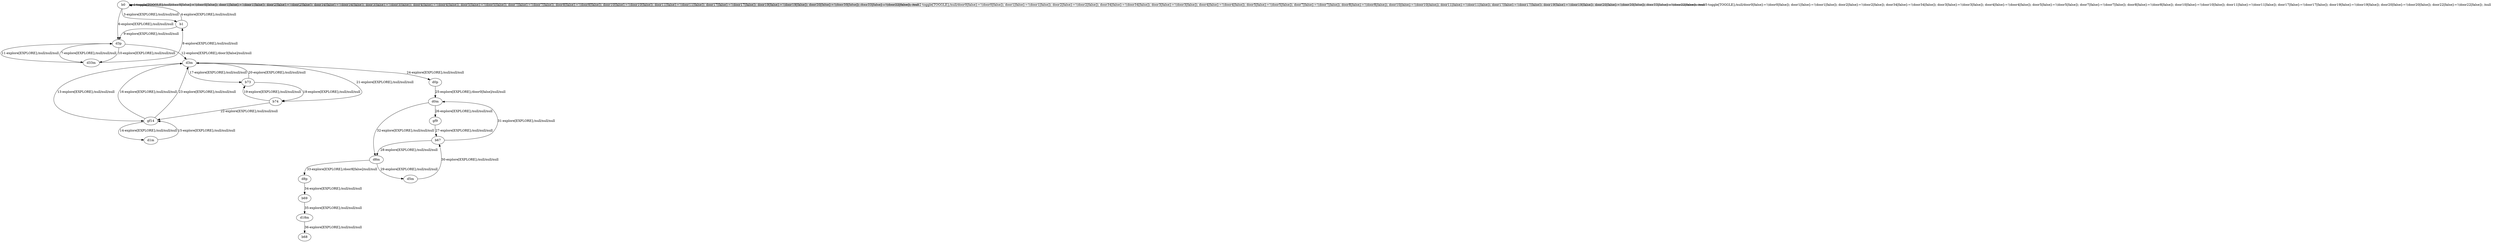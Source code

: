 # Total number of goals covered by this test: 1
# d18m --> b68

digraph g {
"b0" -> "b0" [label = "1-toggle[TOGGLE];/null/door0[false]:=!(door0[false]); door1[false]:=!(door1[false]); door2[false]:=!(door2[false]); door34[false]:=!(door34[false]); door3[false]:=!(door3[false]); door4[false]:=!(door4[false]); door5[false]:=!(door5[false]); door7[false]:=!(door7[false]); door8[false]:=!(door8[false]); door10[false]:=!(door10[false]); door11[false]:=!(door11[false]); door17[false]:=!(door17[false]); door19[false]:=!(door19[false]); door20[false]:=!(door20[false]); door22[false]:=!(door22[false]); /null"];
"b0" -> "b0" [label = "2-toggle[TOGGLE];/null/door0[false]:=!(door0[false]); door1[false]:=!(door1[false]); door2[false]:=!(door2[false]); door34[false]:=!(door34[false]); door3[false]:=!(door3[false]); door4[false]:=!(door4[false]); door5[false]:=!(door5[false]); door7[false]:=!(door7[false]); door8[false]:=!(door8[false]); door10[false]:=!(door10[false]); door11[false]:=!(door11[false]); door17[false]:=!(door17[false]); door19[false]:=!(door19[false]); door20[false]:=!(door20[false]); door22[false]:=!(door22[false]); /null"];
"b0" -> "b1" [label = "3-explore[EXPLORE];/null/null/null"];
"b1" -> "b0" [label = "4-explore[EXPLORE];/null/null/null"];
"b0" -> "b0" [label = "5-toggle[TOGGLE];/null/door0[false]:=!(door0[false]); door1[false]:=!(door1[false]); door2[false]:=!(door2[false]); door34[false]:=!(door34[false]); door3[false]:=!(door3[false]); door4[false]:=!(door4[false]); door5[false]:=!(door5[false]); door7[false]:=!(door7[false]); door8[false]:=!(door8[false]); door10[false]:=!(door10[false]); door11[false]:=!(door11[false]); door17[false]:=!(door17[false]); door19[false]:=!(door19[false]); door20[false]:=!(door20[false]); door22[false]:=!(door22[false]); /null"];
"b0" -> "d3p" [label = "6-explore[EXPLORE];/null/null/null"];
"d3p" -> "d33m" [label = "7-explore[EXPLORE];/null/null/null"];
"d33m" -> "b1" [label = "8-explore[EXPLORE];/null/null/null"];
"b1" -> "d3p" [label = "9-explore[EXPLORE];/null/null/null"];
"d3p" -> "d33m" [label = "10-explore[EXPLORE];/null/null/null"];
"d33m" -> "d3p" [label = "11-explore[EXPLORE];/null/null/null"];
"d3p" -> "d3m" [label = "12-explore[EXPLORE];/door3[false]/null/null"];
"d3m" -> "gf14" [label = "13-explore[EXPLORE];/null/null/null"];
"gf14" -> "d1m" [label = "14-explore[EXPLORE];/null/null/null"];
"d1m" -> "gf14" [label = "15-explore[EXPLORE];/null/null/null"];
"gf14" -> "d3m" [label = "16-explore[EXPLORE];/null/null/null"];
"d3m" -> "b73" [label = "17-explore[EXPLORE];/null/null/null"];
"b73" -> "b74" [label = "18-explore[EXPLORE];/null/null/null"];
"b74" -> "b73" [label = "19-explore[EXPLORE];/null/null/null"];
"b73" -> "d3m" [label = "20-explore[EXPLORE];/null/null/null"];
"d3m" -> "b74" [label = "21-explore[EXPLORE];/null/null/null"];
"b74" -> "gf14" [label = "22-explore[EXPLORE];/null/null/null"];
"gf14" -> "d3m" [label = "23-explore[EXPLORE];/null/null/null"];
"d3m" -> "d0p" [label = "24-explore[EXPLORE];/null/null/null"];
"d0p" -> "d0m" [label = "25-explore[EXPLORE];/door0[false]/null/null"];
"d0m" -> "gf9" [label = "26-explore[EXPLORE];/null/null/null"];
"gf9" -> "b67" [label = "27-explore[EXPLORE];/null/null/null"];
"b67" -> "d8m" [label = "28-explore[EXPLORE];/null/null/null"];
"d8m" -> "d5m" [label = "29-explore[EXPLORE];/null/null/null"];
"d5m" -> "b67" [label = "30-explore[EXPLORE];/null/null/null"];
"b67" -> "d0m" [label = "31-explore[EXPLORE];/null/null/null"];
"d0m" -> "d8m" [label = "32-explore[EXPLORE];/null/null/null"];
"d8m" -> "d8p" [label = "33-explore[EXPLORE];/door8[false]/null/null"];
"d8p" -> "b69" [label = "34-explore[EXPLORE];/null/null/null"];
"b69" -> "d18m" [label = "35-explore[EXPLORE];/null/null/null"];
"d18m" -> "b68" [label = "36-explore[EXPLORE];/null/null/null"];
}